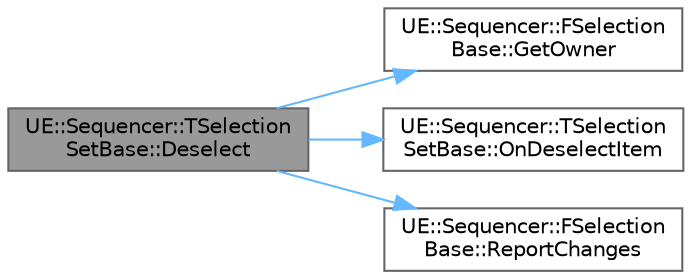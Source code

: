 digraph "UE::Sequencer::TSelectionSetBase::Deselect"
{
 // INTERACTIVE_SVG=YES
 // LATEX_PDF_SIZE
  bgcolor="transparent";
  edge [fontname=Helvetica,fontsize=10,labelfontname=Helvetica,labelfontsize=10];
  node [fontname=Helvetica,fontsize=10,shape=box,height=0.2,width=0.4];
  rankdir="LR";
  Node1 [id="Node000001",label="UE::Sequencer::TSelection\lSetBase::Deselect",height=0.2,width=0.4,color="gray40", fillcolor="grey60", style="filled", fontcolor="black",tooltip="Deselect an item."];
  Node1 -> Node2 [id="edge1_Node000001_Node000002",color="steelblue1",style="solid",tooltip=" "];
  Node2 [id="Node000002",label="UE::Sequencer::FSelection\lBase::GetOwner",height=0.2,width=0.4,color="grey40", fillcolor="white", style="filled",URL="$dc/dfd/classUE_1_1Sequencer_1_1FSelectionBase.html#a174ebd87f93f98adf19cd8b571da0b39",tooltip="Retrieve the owner of this instance, assuming it has been added to one."];
  Node1 -> Node3 [id="edge2_Node000001_Node000003",color="steelblue1",style="solid",tooltip=" "];
  Node3 [id="Node000003",label="UE::Sequencer::TSelection\lSetBase::OnDeselectItem",height=0.2,width=0.4,color="grey40", fillcolor="white", style="filled",URL="$d4/d0f/classUE_1_1Sequencer_1_1TSelectionSetBase.html#a01abdd8f77f909b8be514ba6907fb1df",tooltip=" "];
  Node1 -> Node4 [id="edge3_Node000001_Node000004",color="steelblue1",style="solid",tooltip=" "];
  Node4 [id="Node000004",label="UE::Sequencer::FSelection\lBase::ReportChanges",height=0.2,width=0.4,color="grey40", fillcolor="white", style="filled",URL="$dc/dfd/classUE_1_1Sequencer_1_1FSelectionBase.html#a1657f1978230980fe015672f59e43869",tooltip="Called by derived classes when they have changed."];
}
